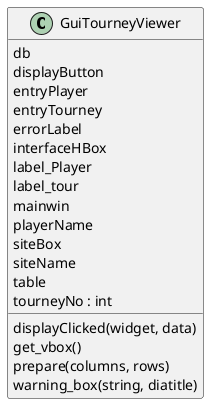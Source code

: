 @startuml classes
set namespaceSeparator none
class "GuiTourneyViewer" as GuiTourneyViewer.GuiTourneyViewer {
  db
  displayButton
  entryPlayer
  entryTourney
  errorLabel
  interfaceHBox
  label_Player
  label_tour
  mainwin
  playerName
  siteBox
  siteName
  table
  tourneyNo : int
  displayClicked(widget, data)
  get_vbox()
  prepare(columns, rows)
  warning_box(string, diatitle)
}
@enduml
